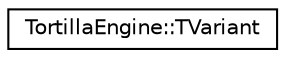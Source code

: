 digraph "Graphical Class Hierarchy"
{
 // LATEX_PDF_SIZE
  edge [fontname="Helvetica",fontsize="10",labelfontname="Helvetica",labelfontsize="10"];
  node [fontname="Helvetica",fontsize="10",shape=record];
  rankdir="LR";
  Node0 [label="TortillaEngine::TVariant",height=0.2,width=0.4,color="black", fillcolor="white", style="filled",URL="$class_tortilla_engine_1_1_t_variant.html",tooltip="A class to allow to save objects of diferent primitives types."];
}
